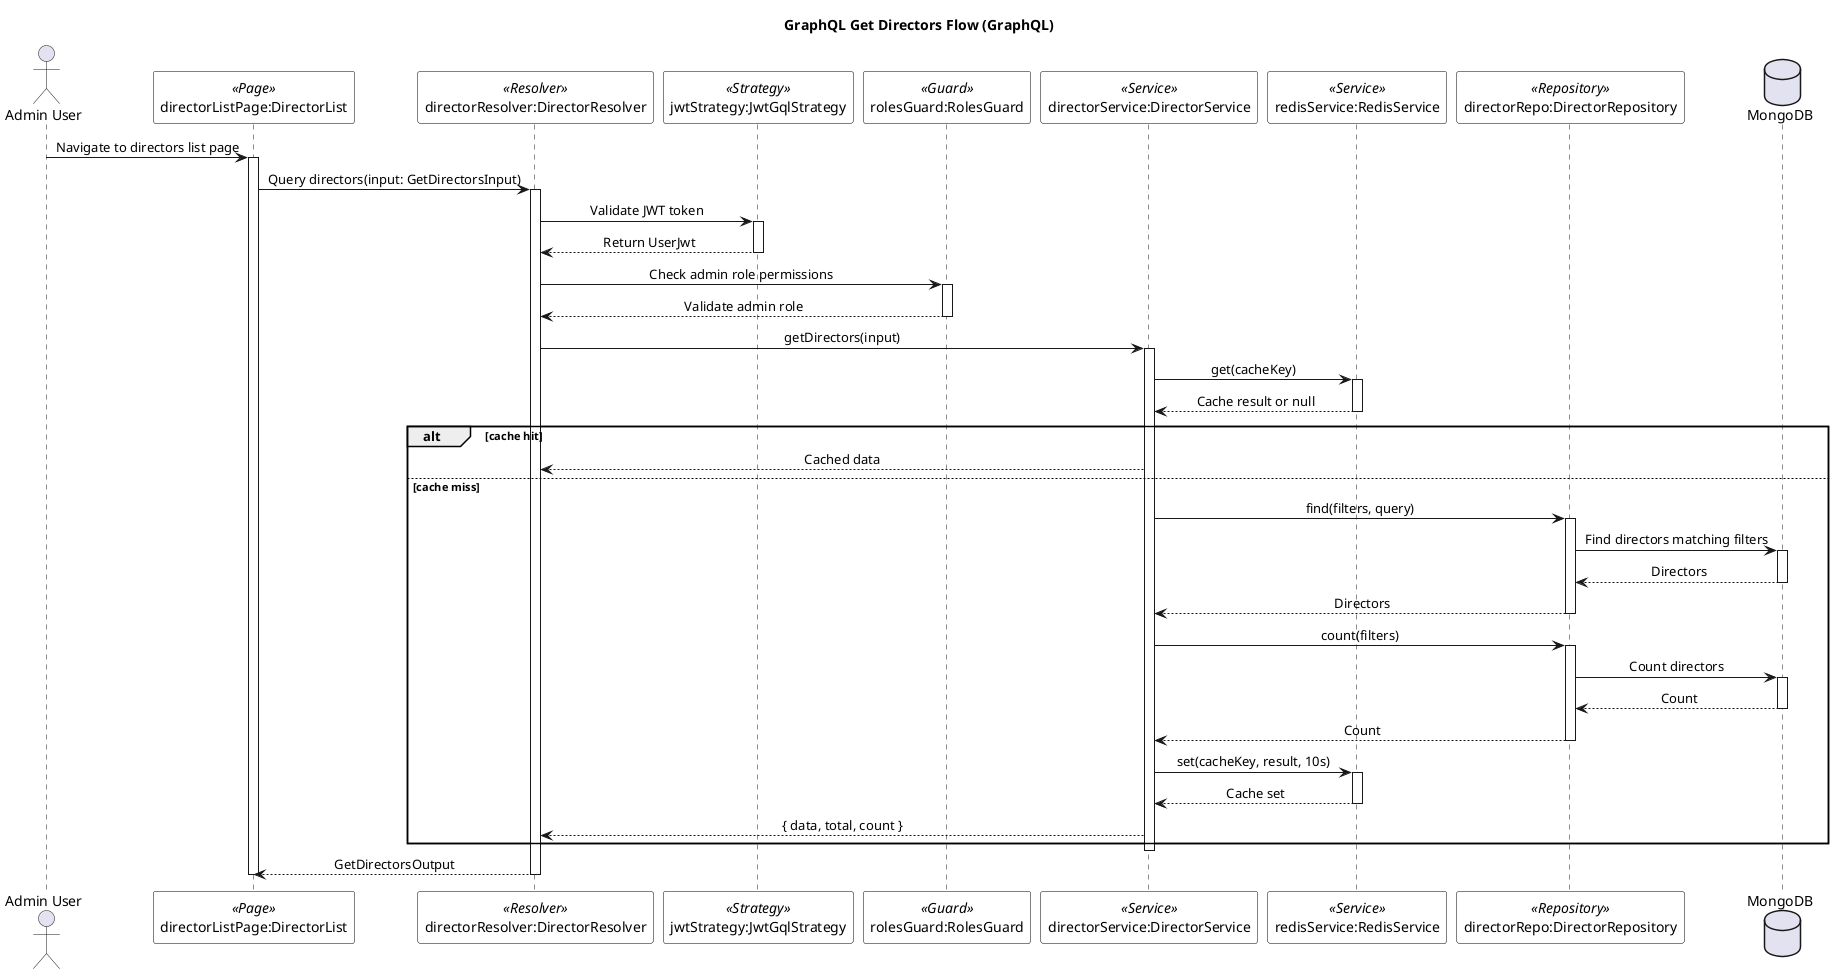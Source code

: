 @startuml GraphQL Get Directors Flow

skinparam SequenceMessageAlignment center
skinparam SequenceBoxBackgroundColor white
skinparam SequenceBoxBorderColor black
skinparam NoteBackgroundColor lightyellow
skinparam NoteBorderColor black
skinparam ParticipantBackgroundColor white
skinparam ParticipantBorderColor black

title GraphQL Get Directors Flow (GraphQL)

actor "Admin User" as adminUser
participant "directorListPage:DirectorList" as directorListPage <<Page>>
participant "directorResolver:DirectorResolver" as directorResolver <<Resolver>>
participant "jwtStrategy:JwtGqlStrategy" as jwtStrategy <<Strategy>>
participant "rolesGuard:RolesGuard" as rolesGuard <<Guard>>
participant "directorService:DirectorService" as directorService <<Service>>
participant "redisService:RedisService" as redisService <<Service>>
participant "directorRepo:DirectorRepository" as directorRepo <<Repository>>
database "MongoDB" as mongoDB

adminUser -> directorListPage : Navigate to directors list page
activate directorListPage

directorListPage -> directorResolver : Query directors(input: GetDirectorsInput)
activate directorResolver

directorResolver -> jwtStrategy : Validate JWT token
activate jwtStrategy
jwtStrategy --> directorResolver : Return UserJwt
deactivate jwtStrategy

directorResolver -> rolesGuard : Check admin role permissions
activate rolesGuard
rolesGuard --> directorResolver : Validate admin role
deactivate rolesGuard

directorResolver -> directorService : getDirectors(input)
activate directorService

directorService -> redisService : get(cacheKey)
activate redisService
redisService --> directorService : Cache result or null
deactivate redisService

alt cache hit
    directorService --> directorResolver : Cached data
else cache miss
    directorService -> directorRepo : find(filters, query)
    activate directorRepo
    directorRepo -> mongoDB : Find directors matching filters
    activate mongoDB
    mongoDB --> directorRepo : Directors
    deactivate mongoDB
    directorRepo --> directorService : Directors
    deactivate directorRepo
    directorService -> directorRepo : count(filters)
    activate directorRepo
    directorRepo -> mongoDB : Count directors
    activate mongoDB
    mongoDB --> directorRepo : Count
    deactivate mongoDB
    directorRepo --> directorService : Count
    deactivate directorRepo
    directorService -> redisService : set(cacheKey, result, 10s)
    activate redisService
    redisService --> directorService : Cache set
    deactivate redisService
    directorService --> directorResolver : { data, total, count }
end

deactivate directorService
directorResolver --> directorListPage : GetDirectorsOutput
deactivate directorResolver
deactivate directorListPage

@enduml
